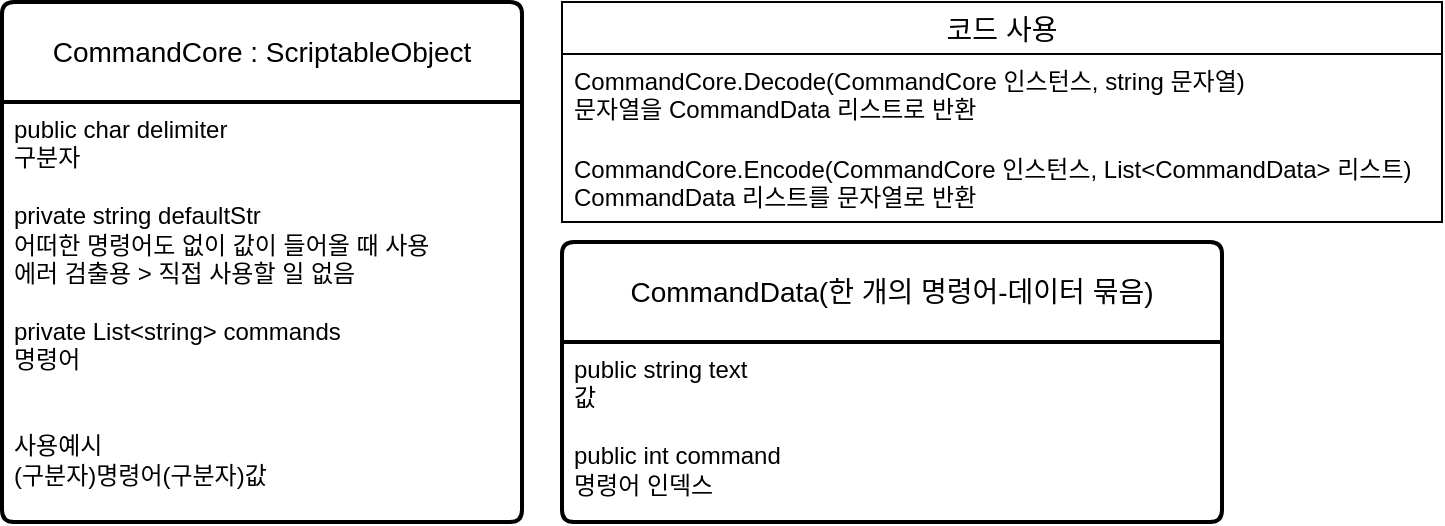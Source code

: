 <mxfile version="21.6.8" type="device">
  <diagram name="페이지-1" id="EXoF-xyNsVU1TsGXg5mc">
    <mxGraphModel dx="819" dy="482" grid="1" gridSize="10" guides="1" tooltips="1" connect="1" arrows="1" fold="1" page="1" pageScale="1" pageWidth="5000" pageHeight="5000" math="0" shadow="0">
      <root>
        <mxCell id="0" />
        <mxCell id="1" parent="0" />
        <mxCell id="01gb4bQ7cW5seoOzMavE-1" value="CommandCore :&amp;nbsp;ScriptableObject" style="swimlane;childLayout=stackLayout;horizontal=1;startSize=50;horizontalStack=0;rounded=1;fontSize=14;fontStyle=0;strokeWidth=2;resizeParent=0;resizeLast=1;shadow=0;dashed=0;align=center;arcSize=4;whiteSpace=wrap;html=1;" vertex="1" parent="1">
          <mxGeometry x="40" y="40" width="260" height="260" as="geometry" />
        </mxCell>
        <mxCell id="01gb4bQ7cW5seoOzMavE-2" value="public char delimiter&lt;br&gt;구분자&lt;br&gt;&lt;br&gt;private&amp;nbsp;string defaultStr&lt;br&gt;어떠한 명령어도 없이 값이 들어올 때 사용&lt;br&gt;에러 검출용 &amp;gt; 직접 사용할 일 없음&lt;br&gt;&lt;br&gt;private List&amp;lt;string&amp;gt; commands&lt;br&gt;명령어&lt;br&gt;&lt;br&gt;&lt;br&gt;사용예시&lt;br&gt;(구분자)명령어(구분자)값" style="align=left;strokeColor=none;fillColor=none;spacingLeft=4;fontSize=12;verticalAlign=top;resizable=0;rotatable=0;part=1;html=1;" vertex="1" parent="01gb4bQ7cW5seoOzMavE-1">
          <mxGeometry y="50" width="260" height="210" as="geometry" />
        </mxCell>
        <mxCell id="01gb4bQ7cW5seoOzMavE-3" value="코드 사용" style="swimlane;fontStyle=0;childLayout=stackLayout;horizontal=1;startSize=26;horizontalStack=0;resizeParent=1;resizeParentMax=0;resizeLast=0;collapsible=1;marginBottom=0;align=center;fontSize=14;" vertex="1" parent="1">
          <mxGeometry x="320" y="40" width="440" height="110" as="geometry" />
        </mxCell>
        <mxCell id="01gb4bQ7cW5seoOzMavE-4" value="&lt;div&gt;CommandCore.Decode(CommandCore 인스턴스, string 문자열)&lt;/div&gt;&lt;div&gt;문자열을 CommandData 리스트로 반환&lt;/div&gt;" style="text;strokeColor=none;fillColor=none;spacingLeft=4;spacingRight=4;overflow=hidden;rotatable=0;points=[[0,0.5],[1,0.5]];portConstraint=eastwest;fontSize=12;whiteSpace=wrap;html=1;" vertex="1" parent="01gb4bQ7cW5seoOzMavE-3">
          <mxGeometry y="26" width="440" height="44" as="geometry" />
        </mxCell>
        <mxCell id="01gb4bQ7cW5seoOzMavE-5" value="&lt;div&gt;CommandCore.Encode(CommandCore 인스턴스, List&amp;lt;CommandData&amp;gt; 리스트)&lt;/div&gt;&lt;div&gt;CommandData 리스트를 문자열로 반환&lt;/div&gt;" style="text;strokeColor=none;fillColor=none;spacingLeft=4;spacingRight=4;overflow=hidden;rotatable=0;points=[[0,0.5],[1,0.5]];portConstraint=eastwest;fontSize=12;whiteSpace=wrap;html=1;" vertex="1" parent="01gb4bQ7cW5seoOzMavE-3">
          <mxGeometry y="70" width="440" height="40" as="geometry" />
        </mxCell>
        <mxCell id="01gb4bQ7cW5seoOzMavE-7" value="CommandData(한 개의 명령어-데이터 묶음)" style="swimlane;childLayout=stackLayout;horizontal=1;startSize=50;horizontalStack=0;rounded=1;fontSize=14;fontStyle=0;strokeWidth=2;resizeParent=0;resizeLast=1;shadow=0;dashed=0;align=center;arcSize=4;whiteSpace=wrap;html=1;" vertex="1" parent="1">
          <mxGeometry x="320" y="160" width="330" height="140" as="geometry" />
        </mxCell>
        <mxCell id="01gb4bQ7cW5seoOzMavE-8" value="public string text&lt;br&gt;값&lt;br&gt;&lt;br&gt;public int command&lt;br&gt;명령어 인덱스" style="align=left;strokeColor=none;fillColor=none;spacingLeft=4;fontSize=12;verticalAlign=top;resizable=0;rotatable=0;part=1;html=1;" vertex="1" parent="01gb4bQ7cW5seoOzMavE-7">
          <mxGeometry y="50" width="330" height="90" as="geometry" />
        </mxCell>
      </root>
    </mxGraphModel>
  </diagram>
</mxfile>
